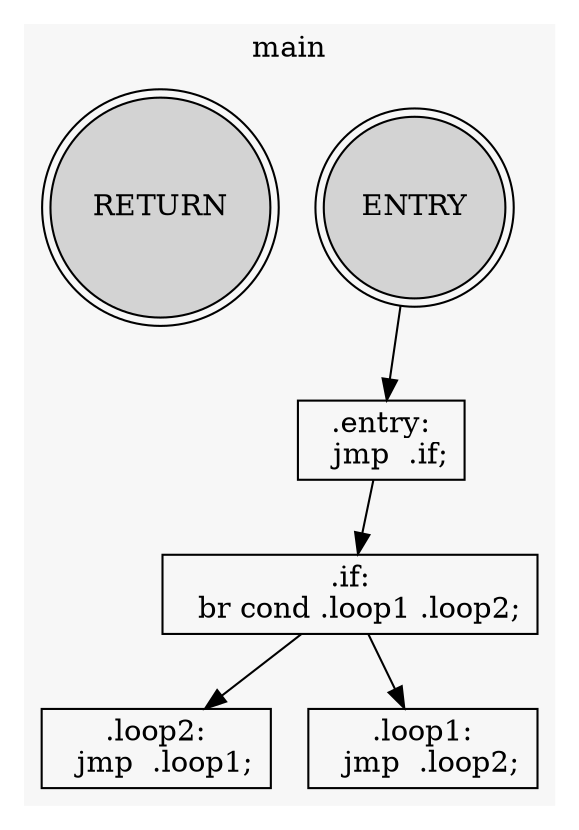 // Dominator Tree
digraph DOMTREE {
	subgraph cluster_main {
		label=main
		color="#f7f7f7"
		style=filled
		rankdir=TB
		FUNC_main_NODE_ENTRY [label=ENTRY fillcolor=lightgray shape=doublecircle style=filled]
		FUNC_main_NODE_entry [label=".entry:
  jmp  .if;" shape=box]
		FUNC_main_NODE_ENTRY -> FUNC_main_NODE_entry
		FUNC_main_NODE_if [label=".if:
  br cond .loop1 .loop2;" shape=box]
		FUNC_main_NODE_entry -> FUNC_main_NODE_if
		FUNC_main_NODE_loop2 [label=".loop2:
  jmp  .loop1;" shape=box]
		FUNC_main_NODE_if -> FUNC_main_NODE_loop2
		FUNC_main_NODE_loop1 [label=".loop1:
  jmp  .loop2;" shape=box]
		FUNC_main_NODE_if -> FUNC_main_NODE_loop1
		FUNC_main_NODE_RETURN [label=RETURN fillcolor=lightgray shape=doublecircle style=filled]
	}
}
